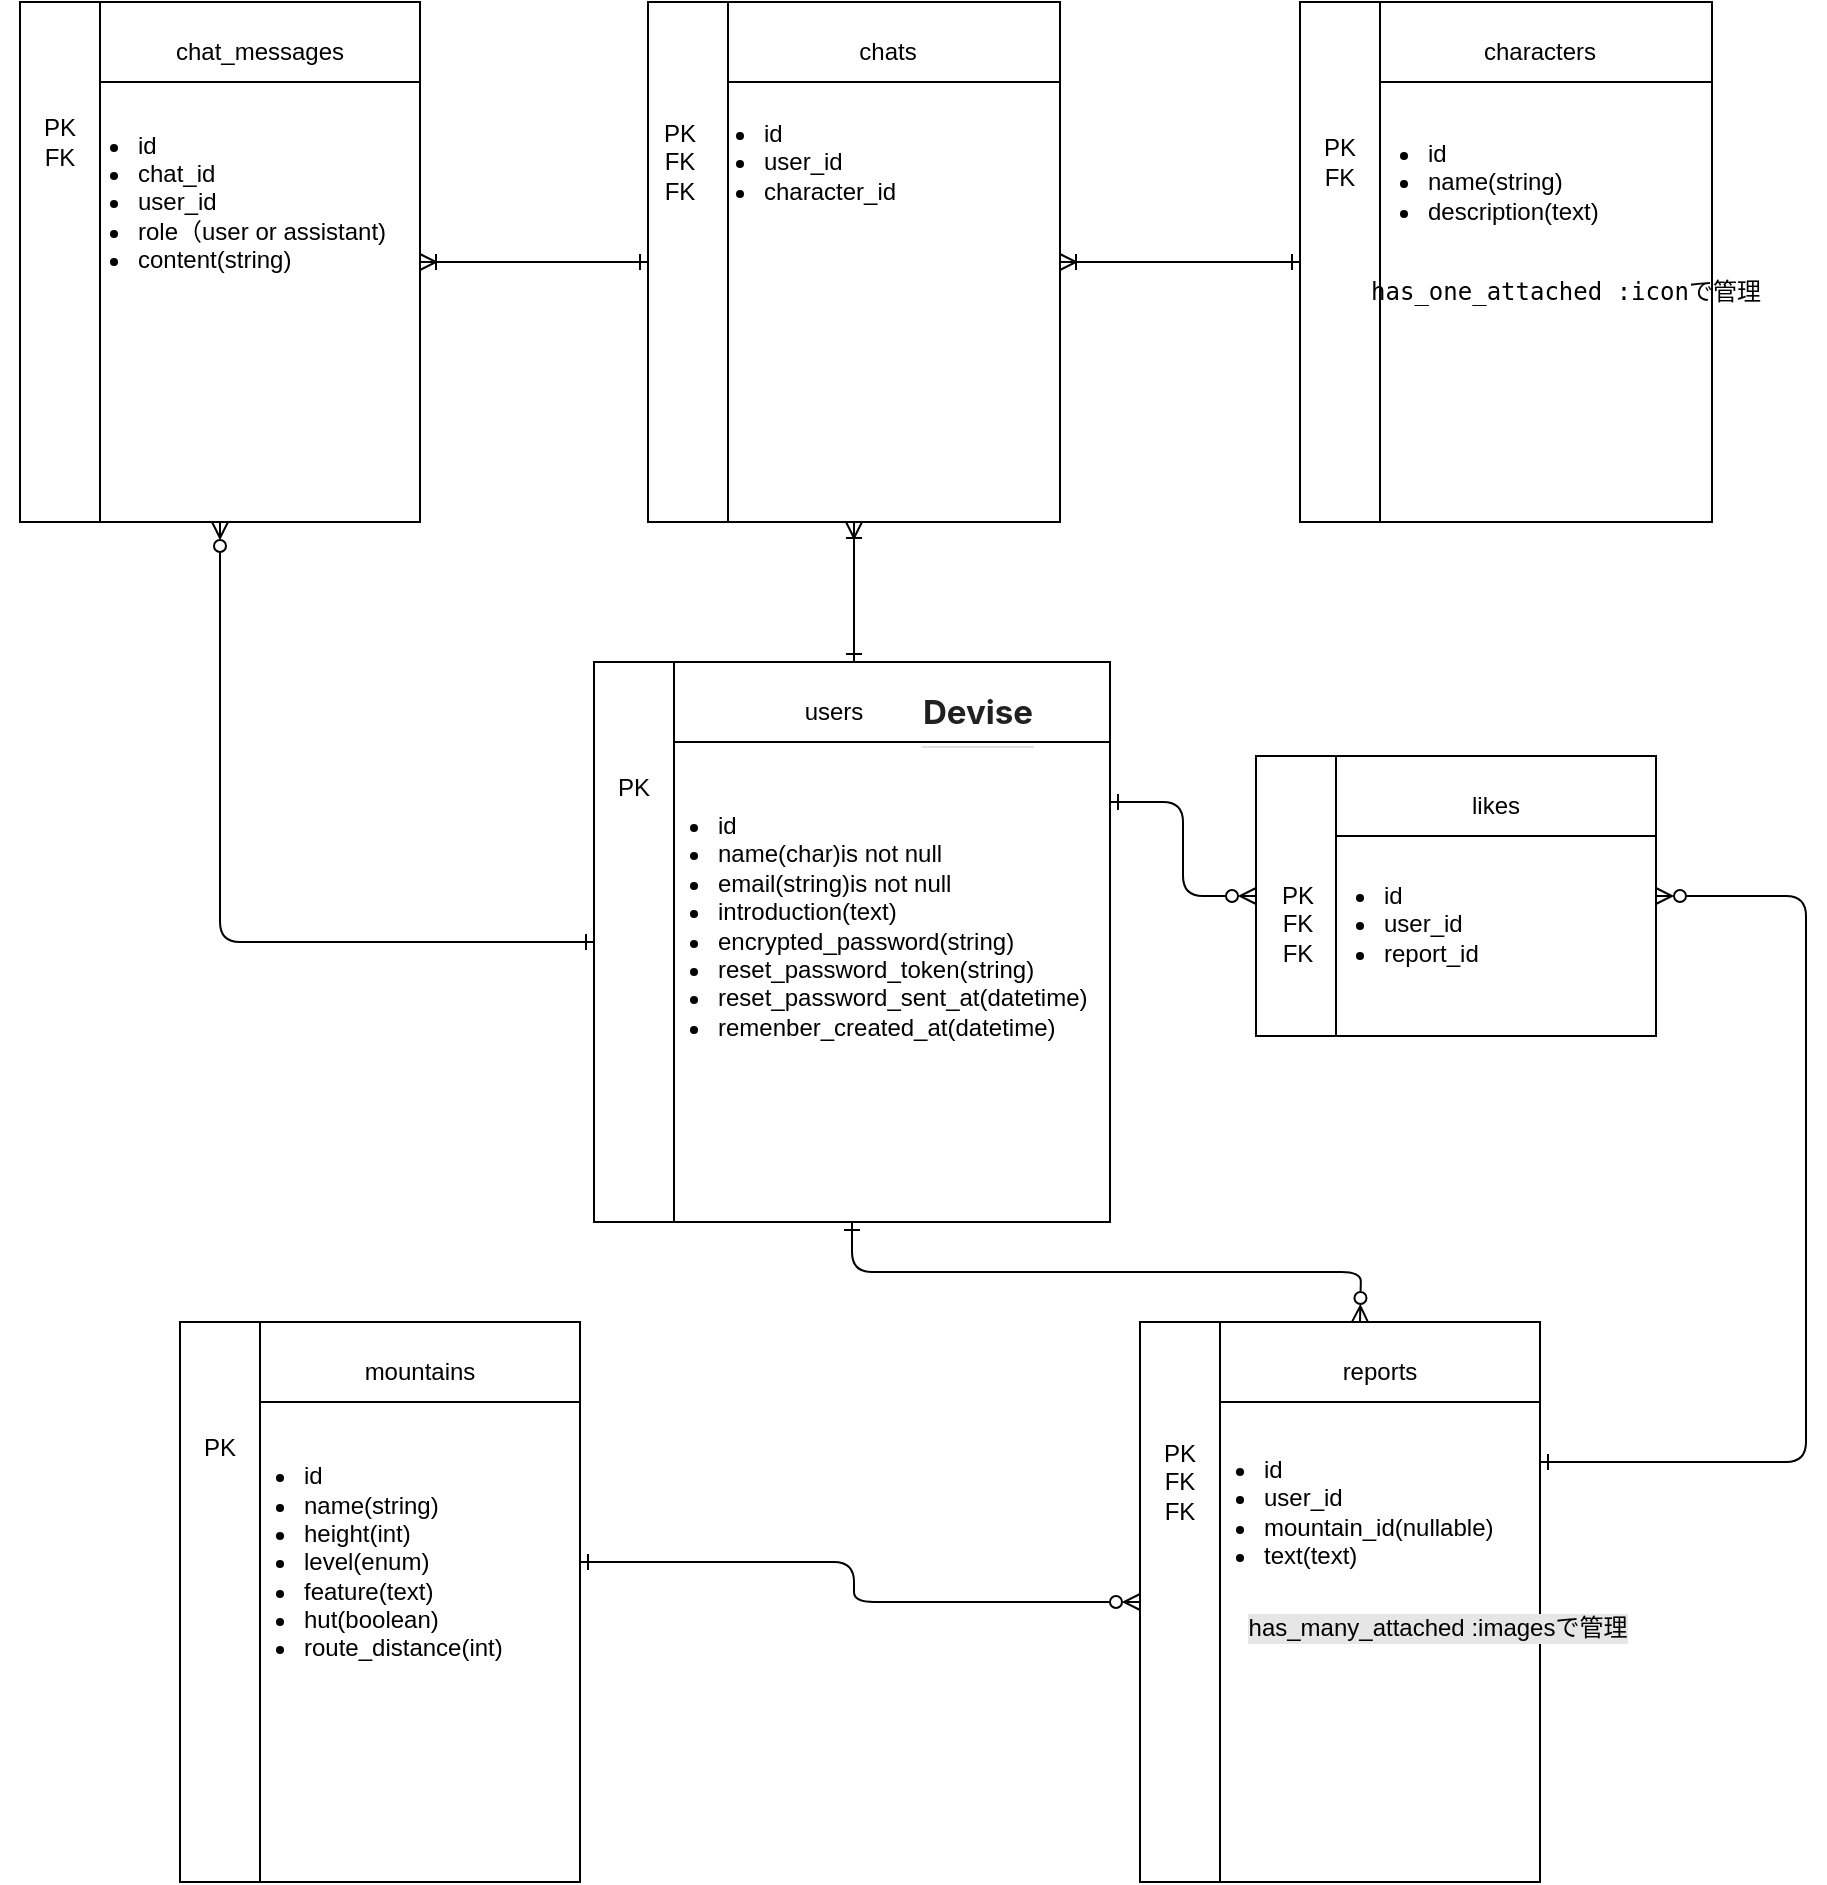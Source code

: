 <mxfile>
    <diagram id="EVVkN0_44Sfaom-NggDS" name="ページ1">
        <mxGraphModel dx="1963" dy="847" grid="0" gridSize="10" guides="1" tooltips="1" connect="1" arrows="1" fold="1" page="0" pageScale="1" pageWidth="827" pageHeight="1169" math="0" shadow="0">
            <root>
                <mxCell id="0"/>
                <mxCell id="1" parent="0"/>
                <mxCell id="35" value="" style="shape=table;childLayout=tableLayout;startSize=0;fillColor=none;collapsible=0;recursiveResize=0;expand=0;" vertex="1" parent="1">
                    <mxGeometry x="287" y="80" width="258" height="280" as="geometry"/>
                </mxCell>
                <mxCell id="36" value="" style="shape=tableRow;horizontal=0;swimlaneHead=0;swimlaneBody=0;top=0;left=0;strokeColor=inherit;bottom=0;right=0;dropTarget=0;fontStyle=0;fillColor=none;points=[[0,0.5],[1,0.5]];portConstraint=eastwest;startSize=40;collapsible=0;recursiveResize=0;expand=0;" vertex="1" parent="35">
                    <mxGeometry width="258" height="280" as="geometry"/>
                </mxCell>
                <mxCell id="37" value="" style="swimlane;swimlaneHead=0;swimlaneBody=0;fontStyle=0;strokeColor=inherit;connectable=0;fillColor=none;startSize=40;collapsible=0;recursiveResize=0;expand=0;" vertex="1" parent="36">
                    <mxGeometry x="40" width="218" height="280" as="geometry">
                        <mxRectangle width="218" height="280" as="alternateBounds"/>
                    </mxGeometry>
                </mxCell>
                <mxCell id="40" value="users" style="text;strokeColor=none;align=center;fillColor=none;html=1;verticalAlign=middle;whiteSpace=wrap;rounded=0;" vertex="1" parent="37">
                    <mxGeometry x="50" y="10" width="60" height="30" as="geometry"/>
                </mxCell>
                <mxCell id="41" value="&lt;ul&gt;&lt;li&gt;id&lt;/li&gt;&lt;li&gt;name(char)is not null&lt;/li&gt;&lt;li&gt;email(string)is not null&lt;/li&gt;&lt;li&gt;introduction(text)&lt;/li&gt;&lt;li&gt;encrypted_password(string)&lt;/li&gt;&lt;li&gt;reset_password_token(string)&lt;/li&gt;&lt;li&gt;reset_password_sent_at(datetime)&lt;/li&gt;&lt;li&gt;remenber_created_at(datetime)&lt;/li&gt;&lt;/ul&gt;" style="text;strokeColor=none;align=left;fillColor=none;html=1;verticalAlign=middle;whiteSpace=wrap;rounded=0;" vertex="1" parent="37">
                    <mxGeometry x="-20" y="55" width="213" height="153" as="geometry"/>
                </mxCell>
                <mxCell id="146" value="PK&lt;div&gt;&lt;br&gt;&lt;/div&gt;" style="text;strokeColor=none;align=center;fillColor=none;html=1;verticalAlign=middle;whiteSpace=wrap;rounded=0;fontFamily=Helvetica;fontSize=12;fontColor=default;" vertex="1" parent="37">
                    <mxGeometry x="-50" y="20" width="60" height="100" as="geometry"/>
                </mxCell>
                <mxCell id="153" value="&lt;h2 style=&quot;padding: 0px 0px 4px; margin: 56px 0px 16px; box-sizing: inherit; font-size: 1.38em; font-feature-settings: &amp;quot;palt&amp;quot;; cursor: pointer; position: relative; border-bottom: 1px solid rgba(0, 0, 0, 0.12); line-height: 1.6; color: rgba(0, 0, 0, 0.87); font-family: YakuHanJPs, -apple-system, &amp;quot;system-ui&amp;quot;, &amp;quot;Segoe UI&amp;quot;, &amp;quot;Hiragino Kaku Gothic ProN&amp;quot;, &amp;quot;Hiragino Sans&amp;quot;, Meiryo, sans-serif; text-align: start;&quot; data-sourcepos=&quot;7:1-7:37&quot;&gt;Devise&lt;/h2&gt;" style="text;strokeColor=none;align=center;fillColor=none;html=1;verticalAlign=middle;whiteSpace=wrap;rounded=0;" vertex="1" parent="37">
                    <mxGeometry x="122" y="-8" width="60" height="30" as="geometry"/>
                </mxCell>
                <mxCell id="54" value="" style="shape=table;childLayout=tableLayout;startSize=0;fillColor=none;collapsible=0;recursiveResize=0;expand=0;" vertex="1" parent="1">
                    <mxGeometry x="80" y="410" width="200" height="280" as="geometry"/>
                </mxCell>
                <mxCell id="55" value="" style="shape=tableRow;horizontal=0;swimlaneHead=0;swimlaneBody=0;top=0;left=0;strokeColor=inherit;bottom=0;right=0;dropTarget=0;fontStyle=0;fillColor=none;points=[[0,0.5],[1,0.5]];portConstraint=eastwest;startSize=40;collapsible=0;recursiveResize=0;expand=0;" vertex="1" parent="54">
                    <mxGeometry width="200" height="280" as="geometry"/>
                </mxCell>
                <mxCell id="56" value="" style="swimlane;swimlaneHead=0;swimlaneBody=0;fontStyle=0;strokeColor=inherit;connectable=0;fillColor=none;startSize=40;collapsible=0;recursiveResize=0;expand=0;" vertex="1" parent="55">
                    <mxGeometry x="40" width="160" height="280" as="geometry">
                        <mxRectangle width="160" height="280" as="alternateBounds"/>
                    </mxGeometry>
                </mxCell>
                <mxCell id="57" value="mountains" style="text;strokeColor=none;align=center;fillColor=none;html=1;verticalAlign=middle;whiteSpace=wrap;rounded=0;" vertex="1" parent="56">
                    <mxGeometry x="50" y="10" width="60" height="30" as="geometry"/>
                </mxCell>
                <mxCell id="58" value="&lt;ul&gt;&lt;li&gt;id&lt;/li&gt;&lt;li&gt;name(string)&lt;/li&gt;&lt;li&gt;height(int)&lt;/li&gt;&lt;li&gt;level(enum)&lt;/li&gt;&lt;li&gt;feature(text)&lt;/li&gt;&lt;li&gt;hut(boolean)&lt;/li&gt;&lt;li&gt;route_distance(int)&lt;/li&gt;&lt;/ul&gt;" style="text;strokeColor=none;align=left;fillColor=none;html=1;verticalAlign=middle;whiteSpace=wrap;rounded=0;" vertex="1" parent="56">
                    <mxGeometry x="-20" y="30" width="180" height="180" as="geometry"/>
                </mxCell>
                <mxCell id="60" value="" style="shape=table;childLayout=tableLayout;startSize=0;fillColor=none;collapsible=0;recursiveResize=0;expand=0;labelBackgroundColor=#E6E6E6;" vertex="1" parent="1">
                    <mxGeometry x="560" y="410" width="200" height="280" as="geometry"/>
                </mxCell>
                <mxCell id="61" value="" style="shape=tableRow;horizontal=0;swimlaneHead=0;swimlaneBody=0;top=0;left=0;strokeColor=inherit;bottom=0;right=0;dropTarget=0;fontStyle=0;fillColor=none;points=[[0,0.5],[1,0.5]];portConstraint=eastwest;startSize=40;collapsible=0;recursiveResize=0;expand=0;" vertex="1" parent="60">
                    <mxGeometry width="200" height="280" as="geometry"/>
                </mxCell>
                <mxCell id="62" value="" style="swimlane;swimlaneHead=0;swimlaneBody=0;fontStyle=0;strokeColor=inherit;connectable=0;fillColor=none;startSize=40;collapsible=0;recursiveResize=0;expand=0;labelBackgroundColor=#E6E6E6;" vertex="1" parent="61">
                    <mxGeometry x="40" width="160" height="280" as="geometry">
                        <mxRectangle width="160" height="280" as="alternateBounds"/>
                    </mxGeometry>
                </mxCell>
                <mxCell id="63" value="reports" style="text;strokeColor=none;align=center;fillColor=none;html=1;verticalAlign=middle;whiteSpace=wrap;rounded=0;" vertex="1" parent="62">
                    <mxGeometry x="50" y="10" width="60" height="30" as="geometry"/>
                </mxCell>
                <mxCell id="64" value="&lt;ul&gt;&lt;li&gt;id&lt;/li&gt;&lt;li&gt;user_id&lt;/li&gt;&lt;li&gt;mountain_id(nullable)&lt;/li&gt;&lt;li&gt;text(text)&lt;/li&gt;&lt;/ul&gt;" style="text;strokeColor=none;align=left;fillColor=none;html=1;verticalAlign=middle;whiteSpace=wrap;rounded=0;" vertex="1" parent="62">
                    <mxGeometry x="-20" y="20" width="160" height="150" as="geometry"/>
                </mxCell>
                <mxCell id="144" value="PK&lt;div&gt;FK&lt;/div&gt;&lt;div&gt;FK&lt;/div&gt;" style="text;strokeColor=none;align=center;fillColor=none;html=1;verticalAlign=middle;whiteSpace=wrap;rounded=0;fontFamily=Helvetica;fontSize=12;fontColor=default;" vertex="1" parent="62">
                    <mxGeometry x="-50" y="30" width="60" height="100" as="geometry"/>
                </mxCell>
                <mxCell id="157" value="&lt;span style=&quot;color: rgb(0, 0, 0);&quot;&gt;has_many_attached :imagesで管理&lt;/span&gt;" style="text;strokeColor=none;align=center;fillColor=none;html=1;verticalAlign=middle;whiteSpace=wrap;rounded=0;labelBackgroundColor=light-dark(#E6E6E6,#EDEDED);" vertex="1" parent="62">
                    <mxGeometry y="113" width="218" height="80" as="geometry"/>
                </mxCell>
                <mxCell id="97" value="" style="edgeStyle=orthogonalEdgeStyle;html=1;startArrow=ERoneToMany;startFill=0;endArrow=ERone;endFill=0;" edge="1" parent="1" source="76">
                    <mxGeometry relative="1" as="geometry">
                        <mxPoint x="417" y="80" as="targetPoint"/>
                    </mxGeometry>
                </mxCell>
                <mxCell id="76" value="" style="shape=table;childLayout=tableLayout;startSize=0;fillColor=none;collapsible=0;recursiveResize=0;expand=0;" vertex="1" parent="1">
                    <mxGeometry x="314" y="-250" width="206" height="260" as="geometry"/>
                </mxCell>
                <mxCell id="77" value="" style="shape=tableRow;horizontal=0;swimlaneHead=0;swimlaneBody=0;top=0;left=0;strokeColor=inherit;bottom=0;right=0;dropTarget=0;fontStyle=0;fillColor=none;points=[[0,0.5],[1,0.5]];portConstraint=eastwest;startSize=40;collapsible=0;recursiveResize=0;expand=0;" vertex="1" parent="76">
                    <mxGeometry width="206" height="260" as="geometry"/>
                </mxCell>
                <mxCell id="78" value="" style="swimlane;swimlaneHead=0;swimlaneBody=0;fontStyle=0;strokeColor=inherit;connectable=0;fillColor=none;startSize=40;collapsible=0;recursiveResize=0;expand=0;" vertex="1" parent="77">
                    <mxGeometry x="40" width="166" height="260" as="geometry">
                        <mxRectangle width="166" height="260" as="alternateBounds"/>
                    </mxGeometry>
                </mxCell>
                <mxCell id="79" value="chats" style="text;strokeColor=none;align=center;fillColor=none;html=1;verticalAlign=middle;whiteSpace=wrap;rounded=0;" vertex="1" parent="78">
                    <mxGeometry x="50" y="10" width="60" height="30" as="geometry"/>
                </mxCell>
                <mxCell id="80" value="&lt;ul&gt;&lt;li&gt;id&lt;/li&gt;&lt;li&gt;user_id&lt;/li&gt;&lt;li&gt;character_id&lt;/li&gt;&lt;/ul&gt;" style="text;strokeColor=none;align=left;fillColor=none;html=1;verticalAlign=middle;whiteSpace=wrap;rounded=0;" vertex="1" parent="78">
                    <mxGeometry x="-24" y="30" width="140" height="100" as="geometry"/>
                </mxCell>
                <mxCell id="87" value="" style="shape=table;childLayout=tableLayout;startSize=0;fillColor=none;collapsible=0;recursiveResize=0;expand=0;" vertex="1" parent="1">
                    <mxGeometry y="-250" width="200" height="260" as="geometry"/>
                </mxCell>
                <mxCell id="88" value="" style="shape=tableRow;horizontal=0;swimlaneHead=0;swimlaneBody=0;top=0;left=0;strokeColor=inherit;bottom=0;right=0;dropTarget=0;fontStyle=0;fillColor=none;points=[[0,0.5],[1,0.5]];portConstraint=eastwest;startSize=40;collapsible=0;recursiveResize=0;expand=0;" vertex="1" parent="87">
                    <mxGeometry width="200" height="260" as="geometry"/>
                </mxCell>
                <mxCell id="89" value="" style="swimlane;swimlaneHead=0;swimlaneBody=0;fontStyle=0;strokeColor=inherit;connectable=0;fillColor=none;startSize=40;collapsible=0;recursiveResize=0;expand=0;" vertex="1" parent="88">
                    <mxGeometry x="40" width="160" height="260" as="geometry">
                        <mxRectangle width="160" height="260" as="alternateBounds"/>
                    </mxGeometry>
                </mxCell>
                <mxCell id="90" value="chat_messages" style="text;strokeColor=none;align=center;fillColor=none;html=1;verticalAlign=middle;whiteSpace=wrap;rounded=0;" vertex="1" parent="89">
                    <mxGeometry x="50" y="10" width="60" height="30" as="geometry"/>
                </mxCell>
                <mxCell id="91" value="&lt;ul&gt;&lt;li&gt;id&lt;/li&gt;&lt;li&gt;chat_id&amp;nbsp;&amp;nbsp;&lt;/li&gt;&lt;li&gt;user_id&amp;nbsp;&amp;nbsp;&lt;/li&gt;&lt;li&gt;role（user or assistant)&lt;/li&gt;&lt;li&gt;content(string)&lt;/li&gt;&lt;/ul&gt;" style="text;strokeColor=none;align=left;fillColor=none;html=1;verticalAlign=middle;whiteSpace=wrap;rounded=0;" vertex="1" parent="89">
                    <mxGeometry x="-23" y="40" width="180" height="120" as="geometry"/>
                </mxCell>
                <mxCell id="65" value="" style="shape=table;childLayout=tableLayout;startSize=0;fillColor=none;collapsible=0;recursiveResize=0;expand=0;" vertex="1" parent="1">
                    <mxGeometry x="618" y="127" width="200" height="140" as="geometry"/>
                </mxCell>
                <mxCell id="66" value="" style="shape=tableRow;horizontal=0;swimlaneHead=0;swimlaneBody=0;top=0;left=0;strokeColor=inherit;bottom=0;right=0;dropTarget=0;fontStyle=0;fillColor=none;points=[[0,0.5],[1,0.5]];portConstraint=eastwest;startSize=40;collapsible=0;recursiveResize=0;expand=0;" vertex="1" parent="65">
                    <mxGeometry width="200" height="140" as="geometry"/>
                </mxCell>
                <mxCell id="67" value="" style="swimlane;swimlaneHead=0;swimlaneBody=0;fontStyle=0;strokeColor=inherit;connectable=0;fillColor=none;startSize=40;collapsible=0;recursiveResize=0;expand=0;" vertex="1" parent="66">
                    <mxGeometry x="40" width="160" height="140" as="geometry">
                        <mxRectangle width="160" height="140" as="alternateBounds"/>
                    </mxGeometry>
                </mxCell>
                <mxCell id="68" value="likes" style="text;strokeColor=none;align=center;fillColor=none;html=1;verticalAlign=middle;whiteSpace=wrap;rounded=0;" vertex="1" parent="67">
                    <mxGeometry x="50" y="10" width="60" height="30" as="geometry"/>
                </mxCell>
                <mxCell id="69" value="&lt;ul&gt;&lt;li&gt;id&lt;/li&gt;&lt;li&gt;user_id&lt;/li&gt;&lt;li&gt;report_id&lt;/li&gt;&lt;/ul&gt;" style="text;strokeColor=none;align=left;fillColor=none;html=1;verticalAlign=middle;whiteSpace=wrap;rounded=0;" vertex="1" parent="67">
                    <mxGeometry x="-18" y="44" width="140" height="80" as="geometry"/>
                </mxCell>
                <mxCell id="140" value="PK&lt;div&gt;FK&lt;/div&gt;&lt;div&gt;FK&lt;/div&gt;" style="text;strokeColor=none;align=center;fillColor=none;html=1;verticalAlign=middle;whiteSpace=wrap;rounded=0;fontFamily=Helvetica;fontSize=12;fontColor=default;" vertex="1" parent="67">
                    <mxGeometry x="-49" y="54" width="60" height="60" as="geometry"/>
                </mxCell>
                <mxCell id="103" value="" style="edgeStyle=orthogonalEdgeStyle;orthogonalLoop=1;jettySize=auto;html=1;endArrow=ERzeroToMany;endFill=0;startArrow=ERone;startFill=0;entryX=0;entryY=0.5;entryDx=0;entryDy=0;exitX=1;exitY=0.25;exitDx=0;exitDy=0;" edge="1" parent="1" source="35" target="66">
                    <mxGeometry width="80" relative="1" as="geometry">
                        <mxPoint x="518" y="216" as="sourcePoint"/>
                        <mxPoint x="558" y="216" as="targetPoint"/>
                    </mxGeometry>
                </mxCell>
                <mxCell id="107" value="" style="edgeStyle=orthogonalEdgeStyle;orthogonalLoop=1;jettySize=auto;html=1;exitX=0.5;exitY=1;exitDx=0;exitDy=0;endArrow=ERzeroToMany;endFill=0;startArrow=ERone;startFill=0;" edge="1" parent="1" source="35">
                    <mxGeometry width="80" relative="1" as="geometry">
                        <mxPoint x="370" y="620" as="sourcePoint"/>
                        <mxPoint x="670" y="410" as="targetPoint"/>
                    </mxGeometry>
                </mxCell>
                <mxCell id="98" value="" style="edgeStyle=none;html=1;endArrow=ERoneToMany;endFill=0;startArrow=ERone;startFill=0;exitX=0;exitY=0.5;exitDx=0;exitDy=0;" edge="1" parent="1" source="77" target="87">
                    <mxGeometry relative="1" as="geometry"/>
                </mxCell>
                <mxCell id="128" value="" style="shape=table;childLayout=tableLayout;startSize=0;collapsible=0;recursiveResize=0;expand=0;fillColor=none;" vertex="1" parent="1">
                    <mxGeometry x="640" y="-250" width="206" height="260" as="geometry"/>
                </mxCell>
                <mxCell id="129" value="" style="shape=tableRow;horizontal=0;swimlaneHead=0;swimlaneBody=0;top=0;left=0;strokeColor=inherit;bottom=0;right=0;dropTarget=0;fontStyle=0;fillColor=none;points=[[0,0.5],[1,0.5]];portConstraint=eastwest;startSize=40;collapsible=0;recursiveResize=0;expand=0;" vertex="1" parent="128">
                    <mxGeometry width="206" height="260" as="geometry"/>
                </mxCell>
                <mxCell id="130" value="" style="swimlane;swimlaneHead=0;swimlaneBody=0;fontStyle=0;strokeColor=inherit;connectable=0;fillColor=none;startSize=40;collapsible=0;recursiveResize=0;expand=0;" vertex="1" parent="129">
                    <mxGeometry x="40" width="166" height="260" as="geometry">
                        <mxRectangle width="166" height="260" as="alternateBounds"/>
                    </mxGeometry>
                </mxCell>
                <mxCell id="131" value="characters" style="text;strokeColor=none;align=center;fillColor=none;html=1;verticalAlign=middle;whiteSpace=wrap;rounded=0;" vertex="1" parent="130">
                    <mxGeometry x="50" y="10" width="60" height="30" as="geometry"/>
                </mxCell>
                <mxCell id="132" value="&lt;ul&gt;&lt;li&gt;id&lt;/li&gt;&lt;li&gt;name(string)&lt;/li&gt;&lt;li&gt;description(text)&lt;/li&gt;&lt;/ul&gt;" style="text;strokeColor=none;align=left;fillColor=none;html=1;verticalAlign=middle;whiteSpace=wrap;rounded=0;" vertex="1" parent="130">
                    <mxGeometry x="-18" y="40" width="140" height="100" as="geometry"/>
                </mxCell>
                <mxCell id="156" value="&lt;code data-end=&quot;737&quot; data-start=&quot;713&quot;&gt;has_one_attached :iconで管理&lt;/code&gt;" style="text;strokeColor=none;align=center;fillColor=none;html=1;verticalAlign=middle;whiteSpace=wrap;rounded=0;" vertex="1" parent="130">
                    <mxGeometry x="-16" y="105" width="218" height="80" as="geometry"/>
                </mxCell>
                <mxCell id="134" value="" style="edgeStyle=none;html=1;endArrow=ERoneToMany;endFill=0;startArrow=ERone;startFill=0;exitX=0;exitY=0.5;exitDx=0;exitDy=0;entryX=1;entryY=0.5;entryDx=0;entryDy=0;" edge="1" parent="1" source="129" target="76">
                    <mxGeometry relative="1" as="geometry">
                        <mxPoint x="324" y="-110" as="sourcePoint"/>
                        <mxPoint x="290" y="-110" as="targetPoint"/>
                    </mxGeometry>
                </mxCell>
                <mxCell id="135" value="PK&lt;div&gt;FK&lt;/div&gt;" style="text;strokeColor=none;align=center;fillColor=none;html=1;verticalAlign=middle;whiteSpace=wrap;rounded=0;fontFamily=Helvetica;fontSize=12;fontColor=default;" vertex="1" parent="1">
                    <mxGeometry x="-10" y="-210" width="60" height="60" as="geometry"/>
                </mxCell>
                <mxCell id="136" value="PK&lt;div&gt;FK&lt;br&gt;&lt;span style=&quot;color: rgb(0, 0, 0);&quot;&gt;FK&lt;/span&gt;&lt;/div&gt;" style="text;strokeColor=none;align=center;fillColor=none;html=1;verticalAlign=middle;whiteSpace=wrap;rounded=0;fontFamily=Helvetica;fontSize=12;fontColor=default;" vertex="1" parent="1">
                    <mxGeometry x="300" y="-185" width="60" height="30" as="geometry"/>
                </mxCell>
                <mxCell id="139" value="PK&lt;div&gt;FK&lt;/div&gt;" style="text;strokeColor=none;align=center;fillColor=none;html=1;verticalAlign=middle;whiteSpace=wrap;rounded=0;fontFamily=Helvetica;fontSize=12;fontColor=default;" vertex="1" parent="1">
                    <mxGeometry x="630" y="-200" width="60" height="60" as="geometry"/>
                </mxCell>
                <mxCell id="145" value="PK&lt;div&gt;&lt;br&gt;&lt;/div&gt;" style="text;strokeColor=none;align=center;fillColor=none;html=1;verticalAlign=middle;whiteSpace=wrap;rounded=0;fontFamily=Helvetica;fontSize=12;fontColor=default;" vertex="1" parent="1">
                    <mxGeometry x="70" y="430" width="60" height="100" as="geometry"/>
                </mxCell>
                <mxCell id="149" value="" style="edgeStyle=orthogonalEdgeStyle;orthogonalLoop=1;jettySize=auto;html=1;entryX=0;entryY=0.5;entryDx=0;entryDy=0;exitX=1;exitY=0.5;exitDx=0;exitDy=0;startArrow=ERone;startFill=0;endArrow=ERzeroToMany;endFill=0;" edge="1" parent="1" source="58" target="61">
                    <mxGeometry width="80" relative="1" as="geometry">
                        <mxPoint x="390" y="530" as="sourcePoint"/>
                        <mxPoint x="470" y="530" as="targetPoint"/>
                        <Array as="points">
                            <mxPoint x="417" y="530"/>
                            <mxPoint x="417" y="550"/>
                        </Array>
                    </mxGeometry>
                </mxCell>
                <mxCell id="150" value="" style="edgeStyle=orthogonalEdgeStyle;orthogonalLoop=1;jettySize=auto;html=1;exitX=1;exitY=0.5;exitDx=0;exitDy=0;entryX=1;entryY=0.25;entryDx=0;entryDy=0;endArrow=ERone;endFill=0;startArrow=ERzeroToMany;startFill=0;" edge="1" parent="1" source="65" target="60">
                    <mxGeometry width="80" relative="1" as="geometry">
                        <mxPoint x="554" y="357" as="sourcePoint"/>
                        <mxPoint x="844" y="507" as="targetPoint"/>
                        <Array as="points">
                            <mxPoint x="893" y="197"/>
                            <mxPoint x="893" y="480"/>
                        </Array>
                    </mxGeometry>
                </mxCell>
                <mxCell id="151" value="" style="edgeStyle=orthogonalEdgeStyle;orthogonalLoop=1;jettySize=auto;html=1;exitX=0;exitY=0.5;exitDx=0;exitDy=0;startArrow=ERone;startFill=0;endArrow=ERzeroToMany;endFill=0;entryX=0.5;entryY=1;entryDx=0;entryDy=0;" edge="1" parent="1" source="36" target="87">
                    <mxGeometry width="80" relative="1" as="geometry">
                        <mxPoint x="290" y="540" as="sourcePoint"/>
                        <mxPoint x="179" y="135" as="targetPoint"/>
                        <Array as="points">
                            <mxPoint x="100" y="220"/>
                        </Array>
                    </mxGeometry>
                </mxCell>
            </root>
        </mxGraphModel>
    </diagram>
</mxfile>